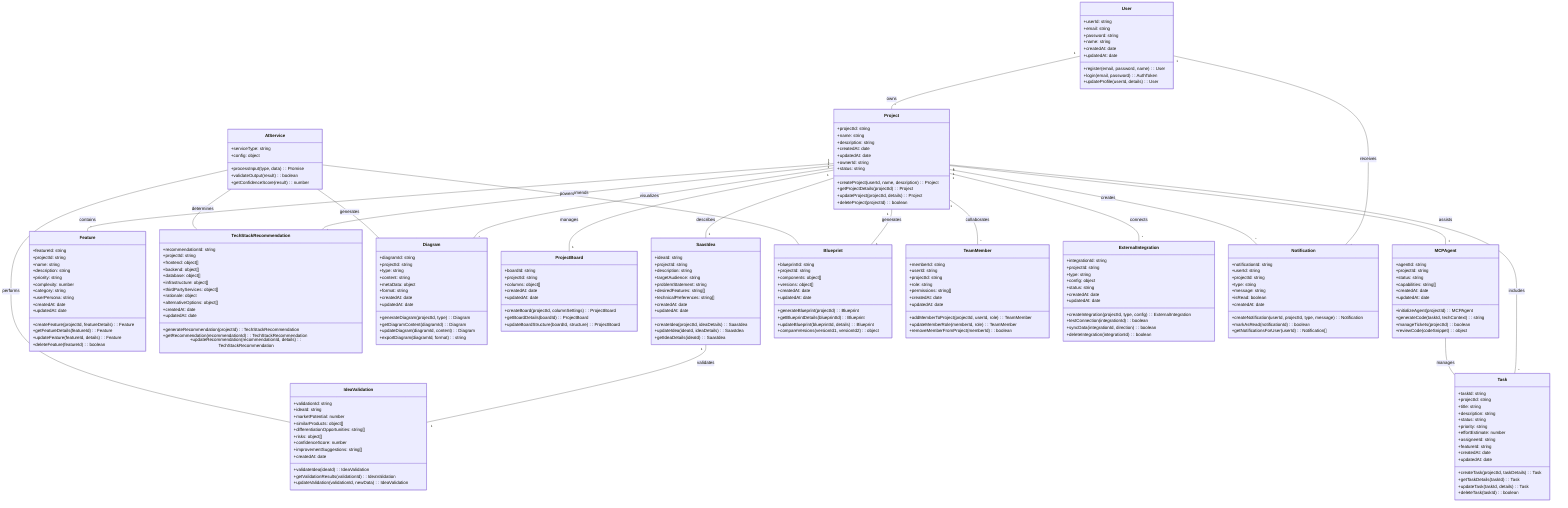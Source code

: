 classDiagram
    class User {
        +userId: string
        +email: string
        +password: string
        +name: string
        +createdAt: date
        +updatedAt: date
        +register(email, password, name): User
        +login(email, password): AuthToken
        +updateProfile(userId, details): User
    }

    class Project {
        +projectId: string
        +name: string
        +description: string
        +createdAt: date
        +updatedAt: date
        +ownerId: string
        +status: string
        +createProject(userId, name, description): Project
        +getProjectDetails(projectId): Project
        +updateProject(projectId, details): Project
        +deleteProject(projectId): boolean
    }

    class SaasIdea {
        +ideaId: string
        +projectId: string
        +description: string
        +targetAudience: string
        +problemStatement: string
        +desiredFeatures: string[]
        +technicalPreferences: string[]
        +createdAt: date
        +updatedAt: date
        +createIdea(projectId, ideaDetails): SaasIdea
        +updateIdea(ideaId, ideaDetails): SaasIdea
        +getIdeaDetails(ideaId): SaasIdea
    }

    class IdeaValidation {
        +validationId: string
        +ideaId: string
        +marketPotential: number
        +similarProducts: object[]
        +differentiationOpportunities: string[]
        +risks: object[]
        +confidenceScore: number
        +improvementSuggestions: string[]
        +createdAt: date
        +validateIdea(ideaId): IdeaValidation
        +getValidationResults(validationId): IdeaValidation
        +updateValidation(validationId, newData): IdeaValidation
    }

    class Feature {
        +featureId: string
        +projectId: string
        +name: string
        +description: string
        +priority: string
        +complexity: number
        +category: string
        +userPersona: string
        +createdAt: date
        +updatedAt: date
        +createFeature(projectId, featureDetails): Feature
        +getFeatureDetails(featureId): Feature
        +updateFeature(featureId, details): Feature
        +deleteFeature(featureId): boolean
    }

    class TechStackRecommendation {
        +recommendationId: string
        +projectId: string
        +frontend: object[]
        +backend: object[]
        +database: object[]
        +infrastructure: object[]
        +thirdPartyServices: object[]
        +rationale: object
        +alternativeOptions: object[]
        +createdAt: date
        +updatedAt: date
        +generateRecommendation(projectId): TechStackRecommendation
        +getRecommendation(recommendationId): TechStackRecommendation
        +updateRecommendation(recommendationId, details): TechStackRecommendation
    }

    class Diagram {
        +diagramId: string
        +projectId: string
        +type: string
        +content: string
        +metaData: object
        +format: string
        +createdAt: date
        +updatedAt: date
        +generateDiagram(projectId, type): Diagram
        +getDiagramContent(diagramId): Diagram
        +updateDiagram(diagramId, content): Diagram
        +exportDiagram(diagramId, format): string
    }

    class Task {
        +taskId: string
        +projectId: string
        +title: string
        +description: string
        +status: string
        +priority: string
        +effortEstimate: number
        +assigneeId: string
        +featureId: string
        +createdAt: date
        +updatedAt: date
        +createTask(projectId, taskDetails): Task
        +getTaskDetails(taskId): Task
        +updateTask(taskId, details): Task
        +deleteTask(taskId): boolean
    }

    class ProjectBoard {
        +boardId: string
        +projectId: string
        +columns: object[]
        +createdAt: date
        +updatedAt: date
        +createBoard(projectId, columnSettings): ProjectBoard
        +getBoardDetails(boardId): ProjectBoard
        +updateBoardStructure(boardId, structure): ProjectBoard
    }

    class MCPAgent {
        +agentId: string
        +projectId: string
        +status: string
        +capabilities: string[]
        +createdAt: date
        +updatedAt: date
        +initializeAgent(projectId): MCPAgent
        +generateCode(taskId, techContext): string
        +manageTickets(projectId): boolean
        +reviewCode(codeSnippet): object
    }

    class Blueprint {
        +blueprintId: string
        +projectId: string
        +components: object[]
        +versions: object[]
        +createdAt: date
        +updatedAt: date
        +generateBlueprint(projectId): Blueprint
        +getBlueprintDetails(blueprintId): Blueprint
        +updateBlueprint(blueprintId, details): Blueprint
        +compareVersions(versionId1, versionId2): object
    }

    class TeamMember {
        +memberId: string
        +userId: string
        +projectId: string
        +role: string
        +permissions: string[]
        +createdAt: date
        +updatedAt: date
        +addMemberToProject(projectId, userId, role): TeamMember
        +updateMemberRole(memberId, role): TeamMember
        +removeMemberFromProject(memberId): boolean
    }

    class AIService {
        +serviceType: string
        +config: object
        +processInput(type, data): Promise
        +validateOutput(result): boolean
        +getConfidenceScore(result): number
    }

    class ExternalIntegration {
        +integrationId: string
        +projectId: string
        +type: string
        +config: object
        +status: string
        +createdAt: date
        +updatedAt: date
        +createIntegration(projectId, type, config): ExternalIntegration
        +testConnection(integrationId): boolean
        +syncData(integrationId, direction): boolean
        +deleteIntegration(integrationId): boolean
    }

    class Notification {
        +notificationId: string
        +userId: string
        +projectId: string
        +type: string
        +message: string
        +isRead: boolean
        +createdAt: date
        +createNotification(userId, projectId, type, message): Notification
        +markAsRead(notificationId): boolean
        +getNotificationsForUser(userId): Notification[]
    }

    User "1" -- "*" Project : owns
    Project "1" -- "1" SaasIdea : describes
    SaasIdea "1" -- "1" IdeaValidation : validates
    Project "1" -- "*" Feature : contains
    Project "1" -- "1" TechStackRecommendation : recommends
    Project "1" -- "*" Diagram : visualizes
    Project "1" -- "*" Task : includes
    Project "1" -- "1" ProjectBoard : manages
    Project "1" -- "1" MCPAgent : assists
    Project "1" -- "1" Blueprint : generates
    Project "1" -- "*" TeamMember : collaborates
    Project "1" -- "*" ExternalIntegration : connects
    User "1" -- "*" Notification : receives
    Project "1" -- "*" Notification : creates
    AIService -- Blueprint : powers
    AIService -- IdeaValidation : performs
    AIService -- Diagram : generates
    AIService -- TechStackRecommendation : determines
    MCPAgent -- Task : manages
